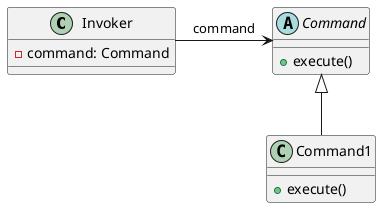 @startuml

class Invoker{
    - command: Command
}

abstract class Command{
    + execute()
}

class Command1{
    + execute()
}

Invoker -right-> Command: command

Command1 -up-|> Command

@enduml
